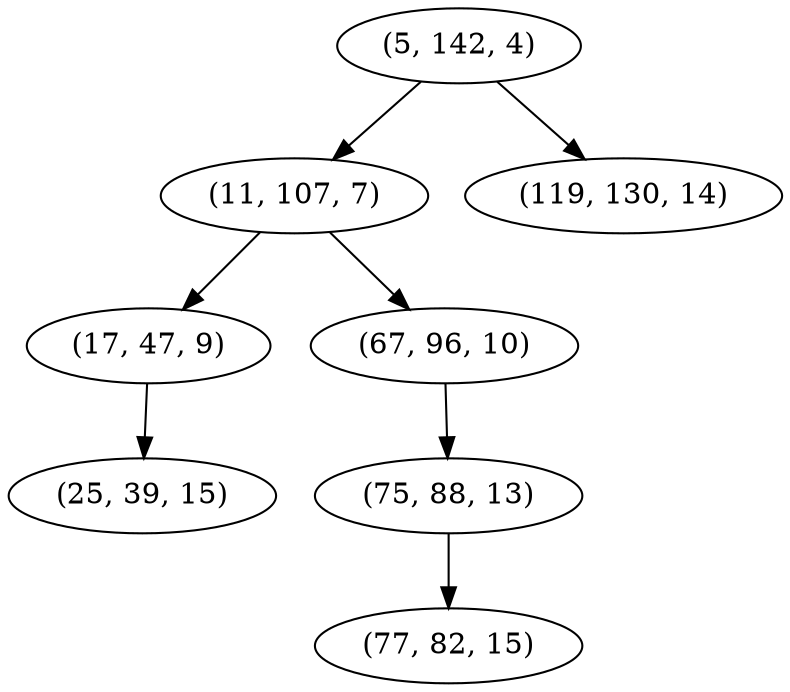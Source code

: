 digraph tree {
    "(5, 142, 4)";
    "(11, 107, 7)";
    "(17, 47, 9)";
    "(25, 39, 15)";
    "(67, 96, 10)";
    "(75, 88, 13)";
    "(77, 82, 15)";
    "(119, 130, 14)";
    "(5, 142, 4)" -> "(11, 107, 7)";
    "(5, 142, 4)" -> "(119, 130, 14)";
    "(11, 107, 7)" -> "(17, 47, 9)";
    "(11, 107, 7)" -> "(67, 96, 10)";
    "(17, 47, 9)" -> "(25, 39, 15)";
    "(67, 96, 10)" -> "(75, 88, 13)";
    "(75, 88, 13)" -> "(77, 82, 15)";
}
